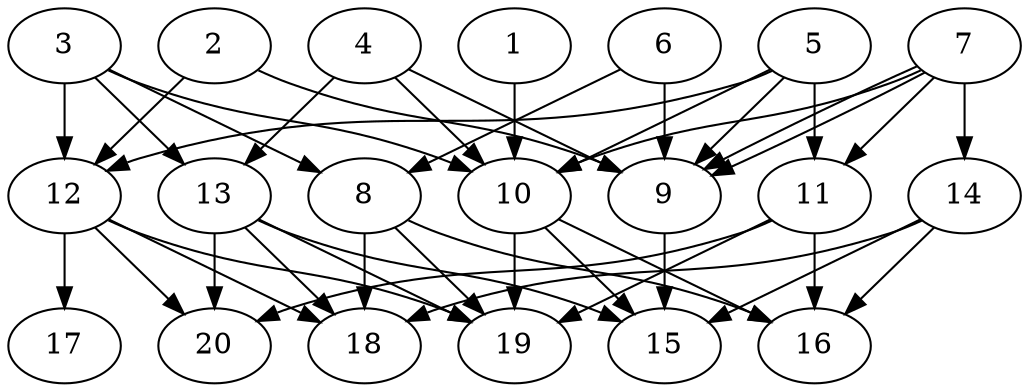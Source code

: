 // DAG automatically generated by daggen at Tue Jul 23 14:34:08 2019
// ./daggen --dot -n 20 --ccr 0.3 --fat 0.7 --regular 0.5 --density 0.8 --mindata 5242880 --maxdata 52428800 
digraph G {
  1 [size="161262933", alpha="0.05", expect_size="48378880"] 
  1 -> 10 [size ="48378880"]
  2 [size="94453760", alpha="0.06", expect_size="28336128"] 
  2 -> 9 [size ="28336128"]
  2 -> 12 [size ="28336128"]
  3 [size="46735360", alpha="0.06", expect_size="14020608"] 
  3 -> 8 [size ="14020608"]
  3 -> 10 [size ="14020608"]
  3 -> 12 [size ="14020608"]
  3 -> 13 [size ="14020608"]
  4 [size="139229867", alpha="0.14", expect_size="41768960"] 
  4 -> 9 [size ="41768960"]
  4 -> 10 [size ="41768960"]
  4 -> 13 [size ="41768960"]
  5 [size="22801067", alpha="0.03", expect_size="6840320"] 
  5 -> 9 [size ="6840320"]
  5 -> 10 [size ="6840320"]
  5 -> 11 [size ="6840320"]
  5 -> 12 [size ="6840320"]
  6 [size="166970027", alpha="0.18", expect_size="50091008"] 
  6 -> 8 [size ="50091008"]
  6 -> 9 [size ="50091008"]
  7 [size="134997333", alpha="0.17", expect_size="40499200"] 
  7 -> 9 [size ="40499200"]
  7 -> 9 [size ="40499200"]
  7 -> 10 [size ="40499200"]
  7 -> 11 [size ="40499200"]
  7 -> 14 [size ="40499200"]
  8 [size="168072533", alpha="0.12", expect_size="50421760"] 
  8 -> 16 [size ="50421760"]
  8 -> 18 [size ="50421760"]
  8 -> 19 [size ="50421760"]
  9 [size="31272960", alpha="0.18", expect_size="9381888"] 
  9 -> 15 [size ="9381888"]
  10 [size="115292160", alpha="0.07", expect_size="34587648"] 
  10 -> 15 [size ="34587648"]
  10 -> 16 [size ="34587648"]
  10 -> 19 [size ="34587648"]
  11 [size="91255467", alpha="0.11", expect_size="27376640"] 
  11 -> 16 [size ="27376640"]
  11 -> 19 [size ="27376640"]
  11 -> 20 [size ="27376640"]
  12 [size="127870293", alpha="0.03", expect_size="38361088"] 
  12 -> 17 [size ="38361088"]
  12 -> 18 [size ="38361088"]
  12 -> 19 [size ="38361088"]
  12 -> 20 [size ="38361088"]
  13 [size="173110613", alpha="0.09", expect_size="51933184"] 
  13 -> 15 [size ="51933184"]
  13 -> 18 [size ="51933184"]
  13 -> 19 [size ="51933184"]
  13 -> 20 [size ="51933184"]
  14 [size="65795413", alpha="0.06", expect_size="19738624"] 
  14 -> 15 [size ="19738624"]
  14 -> 16 [size ="19738624"]
  14 -> 18 [size ="19738624"]
  15 [size="18094080", alpha="0.11", expect_size="5428224"] 
  16 [size="45482667", alpha="0.13", expect_size="13644800"] 
  17 [size="28026880", alpha="0.08", expect_size="8408064"] 
  18 [size="159266133", alpha="0.19", expect_size="47779840"] 
  19 [size="98600960", alpha="0.11", expect_size="29580288"] 
  20 [size="86138880", alpha="0.11", expect_size="25841664"] 
}
